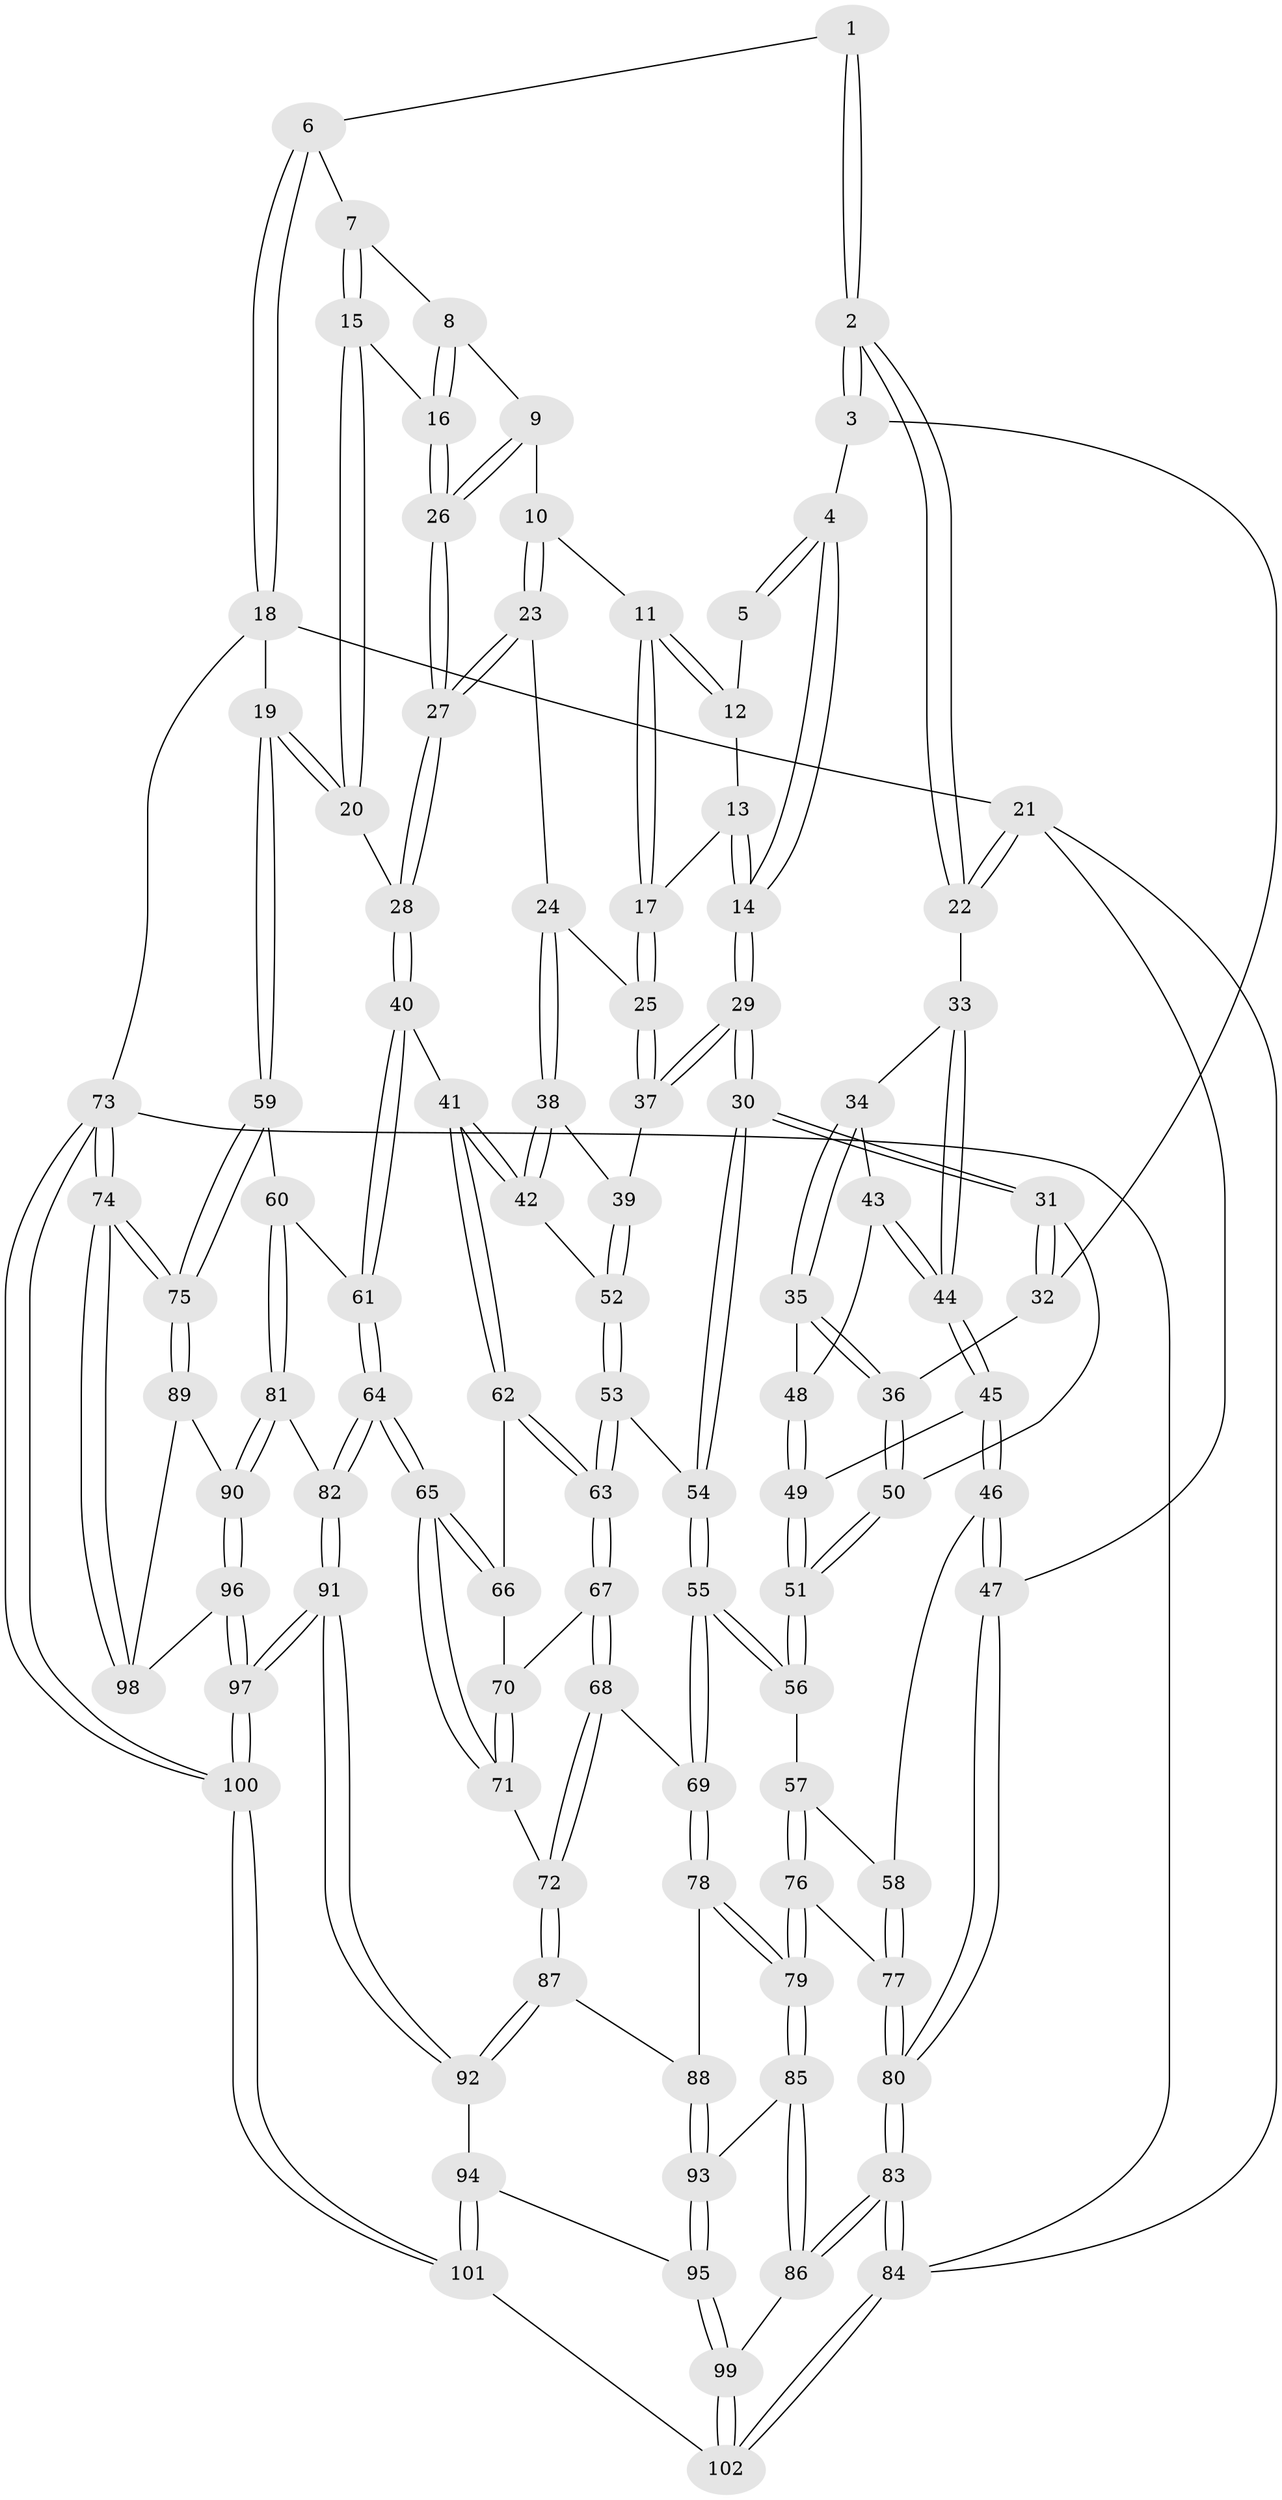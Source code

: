 // Generated by graph-tools (version 1.1) at 2025/38/02/21/25 10:38:58]
// undirected, 102 vertices, 252 edges
graph export_dot {
graph [start="1"]
  node [color=gray90,style=filled];
  1 [pos="+0.5761197667731793+0"];
  2 [pos="+0+0"];
  3 [pos="+0.3334875628243115+0.11174269069898728"];
  4 [pos="+0.4247932509760728+0.10243821065205563"];
  5 [pos="+0.5488519051011281+0"];
  6 [pos="+1+0"];
  7 [pos="+1+0"];
  8 [pos="+0.7877428037936727+0.03958106155322462"];
  9 [pos="+0.6970752990180389+0.134228869275526"];
  10 [pos="+0.6913915496386415+0.13428627753560296"];
  11 [pos="+0.6842203956514862+0.13299044223060047"];
  12 [pos="+0.5649188136743262+0.0013900933218601182"];
  13 [pos="+0.5669313687030998+0.1402867339038545"];
  14 [pos="+0.4740171346732335+0.18414870915046547"];
  15 [pos="+0.8247844441403563+0.17844347439627084"];
  16 [pos="+0.7840374714189885+0.17355898368686043"];
  17 [pos="+0.6016102843634475+0.17938362139417482"];
  18 [pos="+1+0"];
  19 [pos="+1+0.2551434311630491"];
  20 [pos="+0.8995142945313016+0.3021082147474966"];
  21 [pos="+0+0"];
  22 [pos="+0+0"];
  23 [pos="+0.6611348822031503+0.22501463460032095"];
  24 [pos="+0.6207116863447238+0.22200938133324025"];
  25 [pos="+0.6014711901303126+0.2045446748556273"];
  26 [pos="+0.7411556216680852+0.20148202605029794"];
  27 [pos="+0.739442670714507+0.26404379104508563"];
  28 [pos="+0.7738715057408802+0.3570158267452779"];
  29 [pos="+0.4736951527787968+0.2677420791557962"];
  30 [pos="+0.4213981648612883+0.3170537635657361"];
  31 [pos="+0.3782432309023212+0.2959615350221949"];
  32 [pos="+0.3295230199195071+0.1280308355822259"];
  33 [pos="+0+0"];
  34 [pos="+0.15245836937031443+0.1939000688127848"];
  35 [pos="+0.20195307973158472+0.24430675910519806"];
  36 [pos="+0.20293844726307242+0.24511636139924456"];
  37 [pos="+0.51300132733589+0.26719861152987157"];
  38 [pos="+0.6261613981316875+0.2780282613944595"];
  39 [pos="+0.5679221769125837+0.30090714769066024"];
  40 [pos="+0.7679470898680731+0.3650122219164277"];
  41 [pos="+0.7536157700699126+0.3712204367262596"];
  42 [pos="+0.7458713755891485+0.3695293726562436"];
  43 [pos="+0.06946701502915538+0.2846407045524619"];
  44 [pos="+0.04967893317998777+0.2973537434095141"];
  45 [pos="+0.038741208562008175+0.3423054783826313"];
  46 [pos="+0+0.4153294335925474"];
  47 [pos="+0+0.41651771790085157"];
  48 [pos="+0.11076979878796804+0.28511431681324884"];
  49 [pos="+0.11359567317590205+0.3683656546939951"];
  50 [pos="+0.22723085987435043+0.30610279894730097"];
  51 [pos="+0.18646639435043447+0.39879978248108877"];
  52 [pos="+0.6013396142379814+0.37218985326523446"];
  53 [pos="+0.5157711543538855+0.4371613415915074"];
  54 [pos="+0.42890766317439094+0.3626845905738248"];
  55 [pos="+0.30087608153870277+0.5085282587287853"];
  56 [pos="+0.19647162231725987+0.45956131050051063"];
  57 [pos="+0.17910820565367147+0.4739735120562931"];
  58 [pos="+0+0.45513634570785355"];
  59 [pos="+1+0.4597421028609556"];
  60 [pos="+0.916803687517843+0.5362664377514995"];
  61 [pos="+0.8551950466021243+0.5140765134204887"];
  62 [pos="+0.714636951918013+0.4387415635889005"];
  63 [pos="+0.5252702677957304+0.47434472898157976"];
  64 [pos="+0.7103955391487746+0.6586841203265054"];
  65 [pos="+0.6891487828720451+0.6353277628001751"];
  66 [pos="+0.7103861051879273+0.45330844425489947"];
  67 [pos="+0.5252814368858801+0.4753923919055616"];
  68 [pos="+0.4616498380325297+0.5491283728826543"];
  69 [pos="+0.3240259803007975+0.5517205886095081"];
  70 [pos="+0.5736551894556887+0.5218971511267287"];
  71 [pos="+0.6348650076857244+0.6162948650100742"];
  72 [pos="+0.5043889555682424+0.651686775727617"];
  73 [pos="+1+1"];
  74 [pos="+1+1"];
  75 [pos="+1+0.774914274651571"];
  76 [pos="+0.11669339514498986+0.5783102679674731"];
  77 [pos="+0.07915078611094943+0.5801432166818393"];
  78 [pos="+0.32375075645961254+0.5548108618480936"];
  79 [pos="+0.17877425191051216+0.735560219682629"];
  80 [pos="+0+0.7968631872696607"];
  81 [pos="+0.8825358981874595+0.710873280720584"];
  82 [pos="+0.7116923085871211+0.6621809014005778"];
  83 [pos="+0+1"];
  84 [pos="+0+1"];
  85 [pos="+0.1767170884296886+0.7604279908546109"];
  86 [pos="+0.010046466820954478+0.8910483011506415"];
  87 [pos="+0.4757780738365467+0.6981136036738521"];
  88 [pos="+0.3925287481203815+0.6993473644310355"];
  89 [pos="+0.948541625369659+0.7524784742761648"];
  90 [pos="+0.9042240122002745+0.7323306781582951"];
  91 [pos="+0.6448490676691798+0.8457256894095442"];
  92 [pos="+0.5505011884799327+0.8332176003579658"];
  93 [pos="+0.31333889247473246+0.7948256914220972"];
  94 [pos="+0.4898104961506913+0.867370739217402"];
  95 [pos="+0.37272545670907464+0.8870018974496868"];
  96 [pos="+0.7124623972463849+0.9333268481499775"];
  97 [pos="+0.7064739788613943+0.9364527440949483"];
  98 [pos="+0.8838923328918338+0.8936695034950192"];
  99 [pos="+0.35488753765340164+0.938712886962679"];
  100 [pos="+0.7160273215360893+1"];
  101 [pos="+0.5180311716973487+1"];
  102 [pos="+0.3342980209336475+1"];
  1 -- 2;
  1 -- 2;
  1 -- 6;
  2 -- 3;
  2 -- 3;
  2 -- 22;
  2 -- 22;
  3 -- 4;
  3 -- 32;
  4 -- 5;
  4 -- 5;
  4 -- 14;
  4 -- 14;
  5 -- 12;
  6 -- 7;
  6 -- 18;
  6 -- 18;
  7 -- 8;
  7 -- 15;
  7 -- 15;
  8 -- 9;
  8 -- 16;
  8 -- 16;
  9 -- 10;
  9 -- 26;
  9 -- 26;
  10 -- 11;
  10 -- 23;
  10 -- 23;
  11 -- 12;
  11 -- 12;
  11 -- 17;
  11 -- 17;
  12 -- 13;
  13 -- 14;
  13 -- 14;
  13 -- 17;
  14 -- 29;
  14 -- 29;
  15 -- 16;
  15 -- 20;
  15 -- 20;
  16 -- 26;
  16 -- 26;
  17 -- 25;
  17 -- 25;
  18 -- 19;
  18 -- 21;
  18 -- 73;
  19 -- 20;
  19 -- 20;
  19 -- 59;
  19 -- 59;
  20 -- 28;
  21 -- 22;
  21 -- 22;
  21 -- 47;
  21 -- 84;
  22 -- 33;
  23 -- 24;
  23 -- 27;
  23 -- 27;
  24 -- 25;
  24 -- 38;
  24 -- 38;
  25 -- 37;
  25 -- 37;
  26 -- 27;
  26 -- 27;
  27 -- 28;
  27 -- 28;
  28 -- 40;
  28 -- 40;
  29 -- 30;
  29 -- 30;
  29 -- 37;
  29 -- 37;
  30 -- 31;
  30 -- 31;
  30 -- 54;
  30 -- 54;
  31 -- 32;
  31 -- 32;
  31 -- 50;
  32 -- 36;
  33 -- 34;
  33 -- 44;
  33 -- 44;
  34 -- 35;
  34 -- 35;
  34 -- 43;
  35 -- 36;
  35 -- 36;
  35 -- 48;
  36 -- 50;
  36 -- 50;
  37 -- 39;
  38 -- 39;
  38 -- 42;
  38 -- 42;
  39 -- 52;
  39 -- 52;
  40 -- 41;
  40 -- 61;
  40 -- 61;
  41 -- 42;
  41 -- 42;
  41 -- 62;
  41 -- 62;
  42 -- 52;
  43 -- 44;
  43 -- 44;
  43 -- 48;
  44 -- 45;
  44 -- 45;
  45 -- 46;
  45 -- 46;
  45 -- 49;
  46 -- 47;
  46 -- 47;
  46 -- 58;
  47 -- 80;
  47 -- 80;
  48 -- 49;
  48 -- 49;
  49 -- 51;
  49 -- 51;
  50 -- 51;
  50 -- 51;
  51 -- 56;
  51 -- 56;
  52 -- 53;
  52 -- 53;
  53 -- 54;
  53 -- 63;
  53 -- 63;
  54 -- 55;
  54 -- 55;
  55 -- 56;
  55 -- 56;
  55 -- 69;
  55 -- 69;
  56 -- 57;
  57 -- 58;
  57 -- 76;
  57 -- 76;
  58 -- 77;
  58 -- 77;
  59 -- 60;
  59 -- 75;
  59 -- 75;
  60 -- 61;
  60 -- 81;
  60 -- 81;
  61 -- 64;
  61 -- 64;
  62 -- 63;
  62 -- 63;
  62 -- 66;
  63 -- 67;
  63 -- 67;
  64 -- 65;
  64 -- 65;
  64 -- 82;
  64 -- 82;
  65 -- 66;
  65 -- 66;
  65 -- 71;
  65 -- 71;
  66 -- 70;
  67 -- 68;
  67 -- 68;
  67 -- 70;
  68 -- 69;
  68 -- 72;
  68 -- 72;
  69 -- 78;
  69 -- 78;
  70 -- 71;
  70 -- 71;
  71 -- 72;
  72 -- 87;
  72 -- 87;
  73 -- 74;
  73 -- 74;
  73 -- 100;
  73 -- 100;
  73 -- 84;
  74 -- 75;
  74 -- 75;
  74 -- 98;
  74 -- 98;
  75 -- 89;
  75 -- 89;
  76 -- 77;
  76 -- 79;
  76 -- 79;
  77 -- 80;
  77 -- 80;
  78 -- 79;
  78 -- 79;
  78 -- 88;
  79 -- 85;
  79 -- 85;
  80 -- 83;
  80 -- 83;
  81 -- 82;
  81 -- 90;
  81 -- 90;
  82 -- 91;
  82 -- 91;
  83 -- 84;
  83 -- 84;
  83 -- 86;
  83 -- 86;
  84 -- 102;
  84 -- 102;
  85 -- 86;
  85 -- 86;
  85 -- 93;
  86 -- 99;
  87 -- 88;
  87 -- 92;
  87 -- 92;
  88 -- 93;
  88 -- 93;
  89 -- 90;
  89 -- 98;
  90 -- 96;
  90 -- 96;
  91 -- 92;
  91 -- 92;
  91 -- 97;
  91 -- 97;
  92 -- 94;
  93 -- 95;
  93 -- 95;
  94 -- 95;
  94 -- 101;
  94 -- 101;
  95 -- 99;
  95 -- 99;
  96 -- 97;
  96 -- 97;
  96 -- 98;
  97 -- 100;
  97 -- 100;
  99 -- 102;
  99 -- 102;
  100 -- 101;
  100 -- 101;
  101 -- 102;
}
